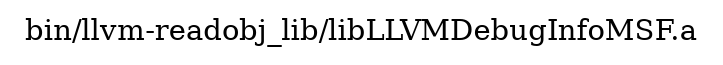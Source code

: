 digraph "bin/llvm-readobj_lib/libLLVMDebugInfoMSF.a" {
	label="bin/llvm-readobj_lib/libLLVMDebugInfoMSF.a";
	rankdir=LR;

}
